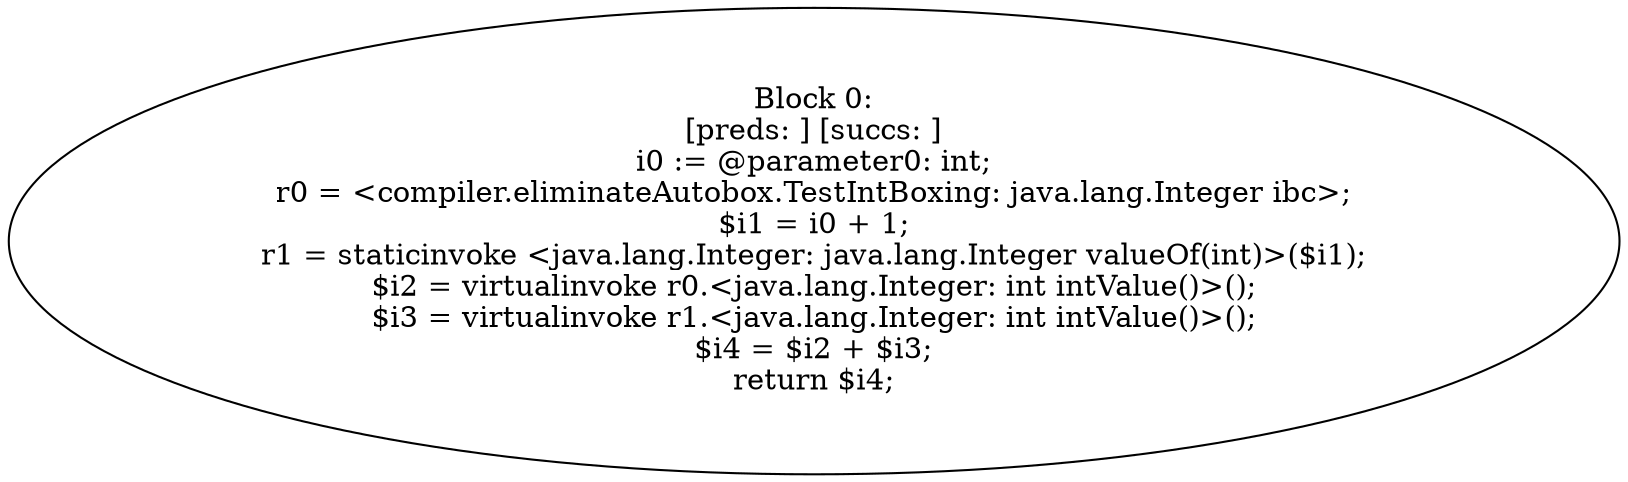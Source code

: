 digraph "unitGraph" {
    "Block 0:
[preds: ] [succs: ]
i0 := @parameter0: int;
r0 = <compiler.eliminateAutobox.TestIntBoxing: java.lang.Integer ibc>;
$i1 = i0 + 1;
r1 = staticinvoke <java.lang.Integer: java.lang.Integer valueOf(int)>($i1);
$i2 = virtualinvoke r0.<java.lang.Integer: int intValue()>();
$i3 = virtualinvoke r1.<java.lang.Integer: int intValue()>();
$i4 = $i2 + $i3;
return $i4;
"
}
